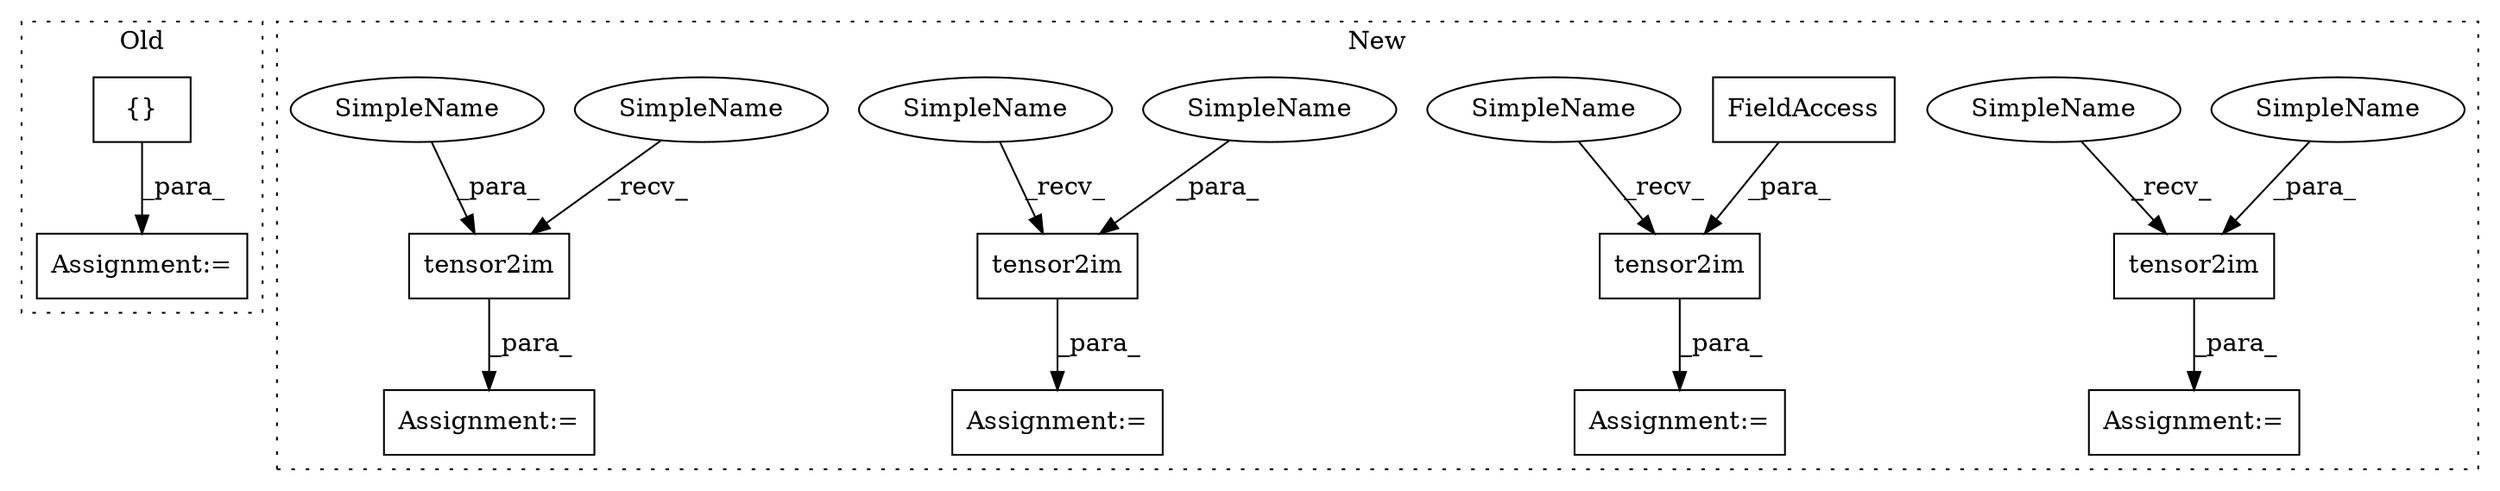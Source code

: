 digraph G {
subgraph cluster0 {
1 [label="{}" a="4" s="4226" l="2" shape="box"];
3 [label="Assignment:=" a="7" s="4216" l="1" shape="box"];
label = "Old";
style="dotted";
}
subgraph cluster1 {
2 [label="tensor2im" a="32" s="3892,3907" l="10,1" shape="box"];
4 [label="Assignment:=" a="7" s="3886" l="1" shape="box"];
5 [label="tensor2im" a="32" s="4558,4573" l="10,1" shape="box"];
6 [label="FieldAccess" a="22" s="4568" l="5" shape="box"];
7 [label="tensor2im" a="32" s="3514,3529" l="10,1" shape="box"];
8 [label="tensor2im" a="32" s="2471,2486" l="10,1" shape="box"];
9 [label="Assignment:=" a="7" s="3508" l="1" shape="box"];
10 [label="Assignment:=" a="7" s="2465" l="1" shape="box"];
11 [label="Assignment:=" a="7" s="4552" l="1" shape="box"];
12 [label="SimpleName" a="42" s="3902" l="5" shape="ellipse"];
13 [label="SimpleName" a="42" s="2481" l="5" shape="ellipse"];
14 [label="SimpleName" a="42" s="3524" l="5" shape="ellipse"];
15 [label="SimpleName" a="42" s="3887" l="4" shape="ellipse"];
16 [label="SimpleName" a="42" s="4553" l="4" shape="ellipse"];
17 [label="SimpleName" a="42" s="2466" l="4" shape="ellipse"];
18 [label="SimpleName" a="42" s="3509" l="4" shape="ellipse"];
label = "New";
style="dotted";
}
1 -> 3 [label="_para_"];
2 -> 4 [label="_para_"];
5 -> 11 [label="_para_"];
6 -> 5 [label="_para_"];
7 -> 9 [label="_para_"];
8 -> 10 [label="_para_"];
12 -> 2 [label="_para_"];
13 -> 8 [label="_para_"];
14 -> 7 [label="_para_"];
15 -> 2 [label="_recv_"];
16 -> 5 [label="_recv_"];
17 -> 8 [label="_recv_"];
18 -> 7 [label="_recv_"];
}